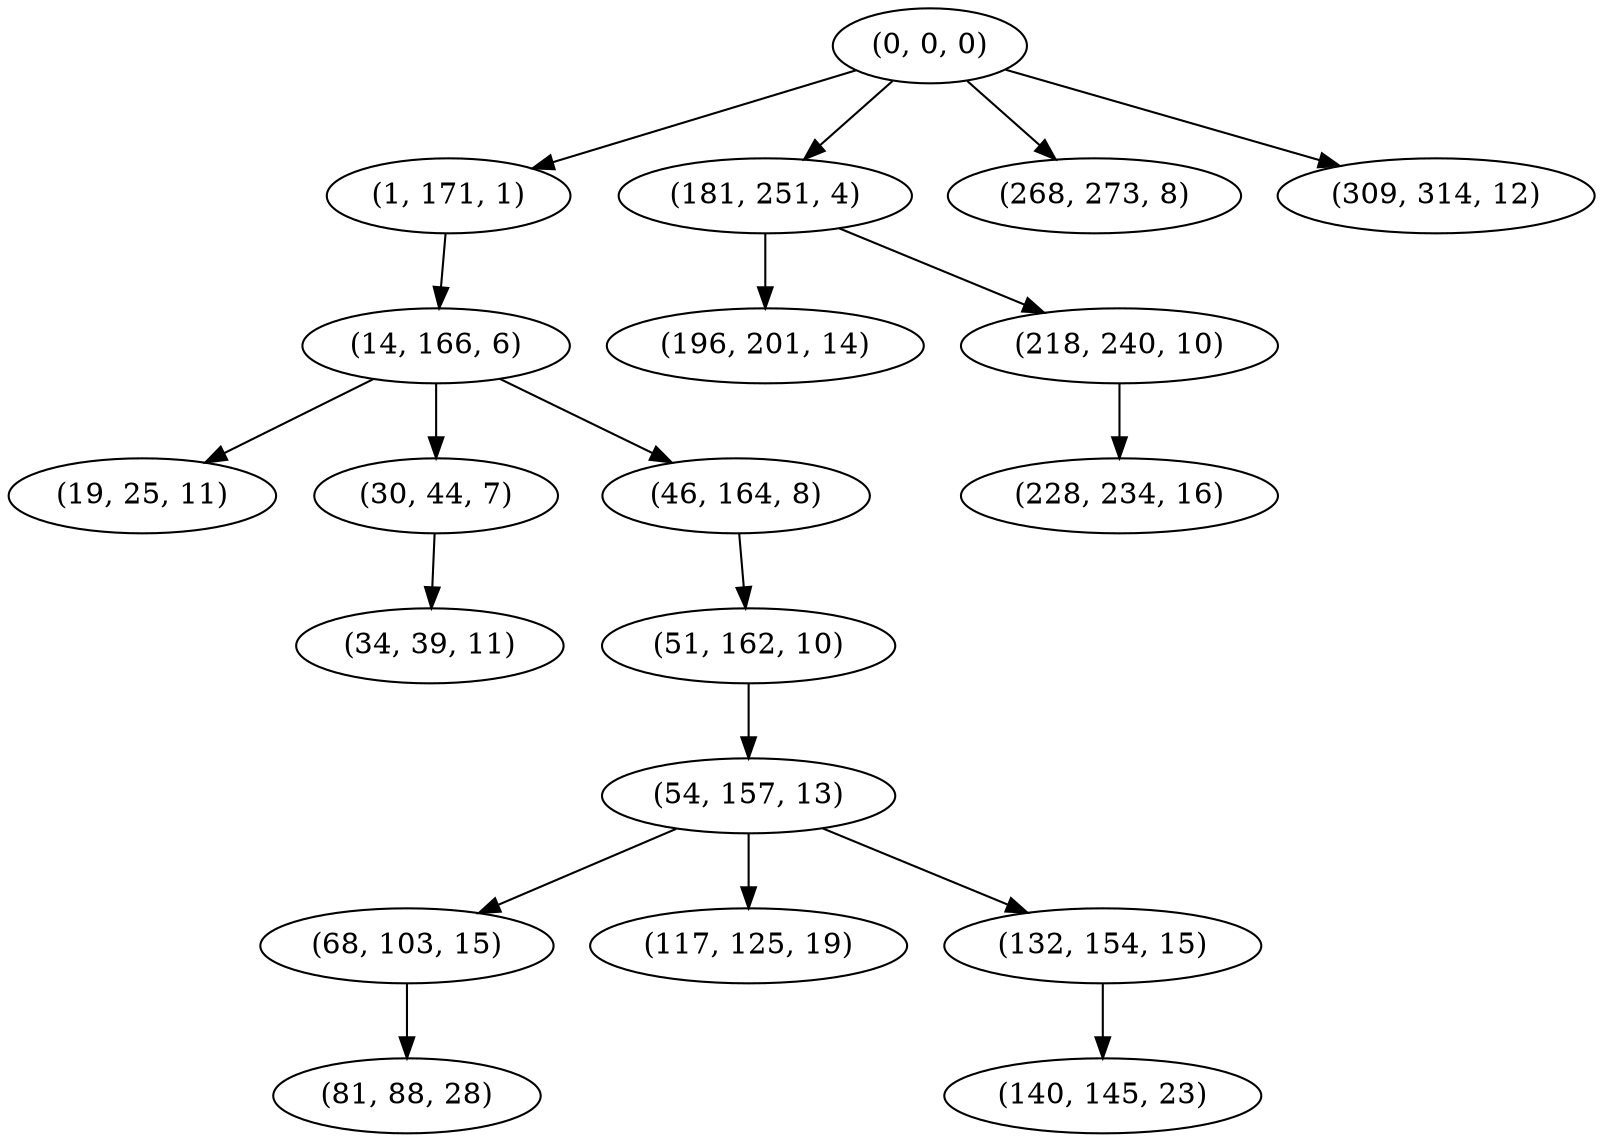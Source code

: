digraph tree {
    "(0, 0, 0)";
    "(1, 171, 1)";
    "(14, 166, 6)";
    "(19, 25, 11)";
    "(30, 44, 7)";
    "(34, 39, 11)";
    "(46, 164, 8)";
    "(51, 162, 10)";
    "(54, 157, 13)";
    "(68, 103, 15)";
    "(81, 88, 28)";
    "(117, 125, 19)";
    "(132, 154, 15)";
    "(140, 145, 23)";
    "(181, 251, 4)";
    "(196, 201, 14)";
    "(218, 240, 10)";
    "(228, 234, 16)";
    "(268, 273, 8)";
    "(309, 314, 12)";
    "(0, 0, 0)" -> "(1, 171, 1)";
    "(0, 0, 0)" -> "(181, 251, 4)";
    "(0, 0, 0)" -> "(268, 273, 8)";
    "(0, 0, 0)" -> "(309, 314, 12)";
    "(1, 171, 1)" -> "(14, 166, 6)";
    "(14, 166, 6)" -> "(19, 25, 11)";
    "(14, 166, 6)" -> "(30, 44, 7)";
    "(14, 166, 6)" -> "(46, 164, 8)";
    "(30, 44, 7)" -> "(34, 39, 11)";
    "(46, 164, 8)" -> "(51, 162, 10)";
    "(51, 162, 10)" -> "(54, 157, 13)";
    "(54, 157, 13)" -> "(68, 103, 15)";
    "(54, 157, 13)" -> "(117, 125, 19)";
    "(54, 157, 13)" -> "(132, 154, 15)";
    "(68, 103, 15)" -> "(81, 88, 28)";
    "(132, 154, 15)" -> "(140, 145, 23)";
    "(181, 251, 4)" -> "(196, 201, 14)";
    "(181, 251, 4)" -> "(218, 240, 10)";
    "(218, 240, 10)" -> "(228, 234, 16)";
}

